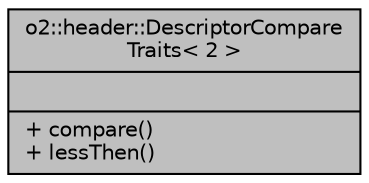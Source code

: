 digraph "o2::header::DescriptorCompareTraits&lt; 2 &gt;"
{
 // INTERACTIVE_SVG=YES
  bgcolor="transparent";
  edge [fontname="Helvetica",fontsize="10",labelfontname="Helvetica",labelfontsize="10"];
  node [fontname="Helvetica",fontsize="10",shape=record];
  Node1 [label="{o2::header::DescriptorCompare\lTraits\< 2 \>\n||+ compare()\l+ lessThen()\l}",height=0.2,width=0.4,color="black", fillcolor="grey75", style="filled" fontcolor="black"];
}
